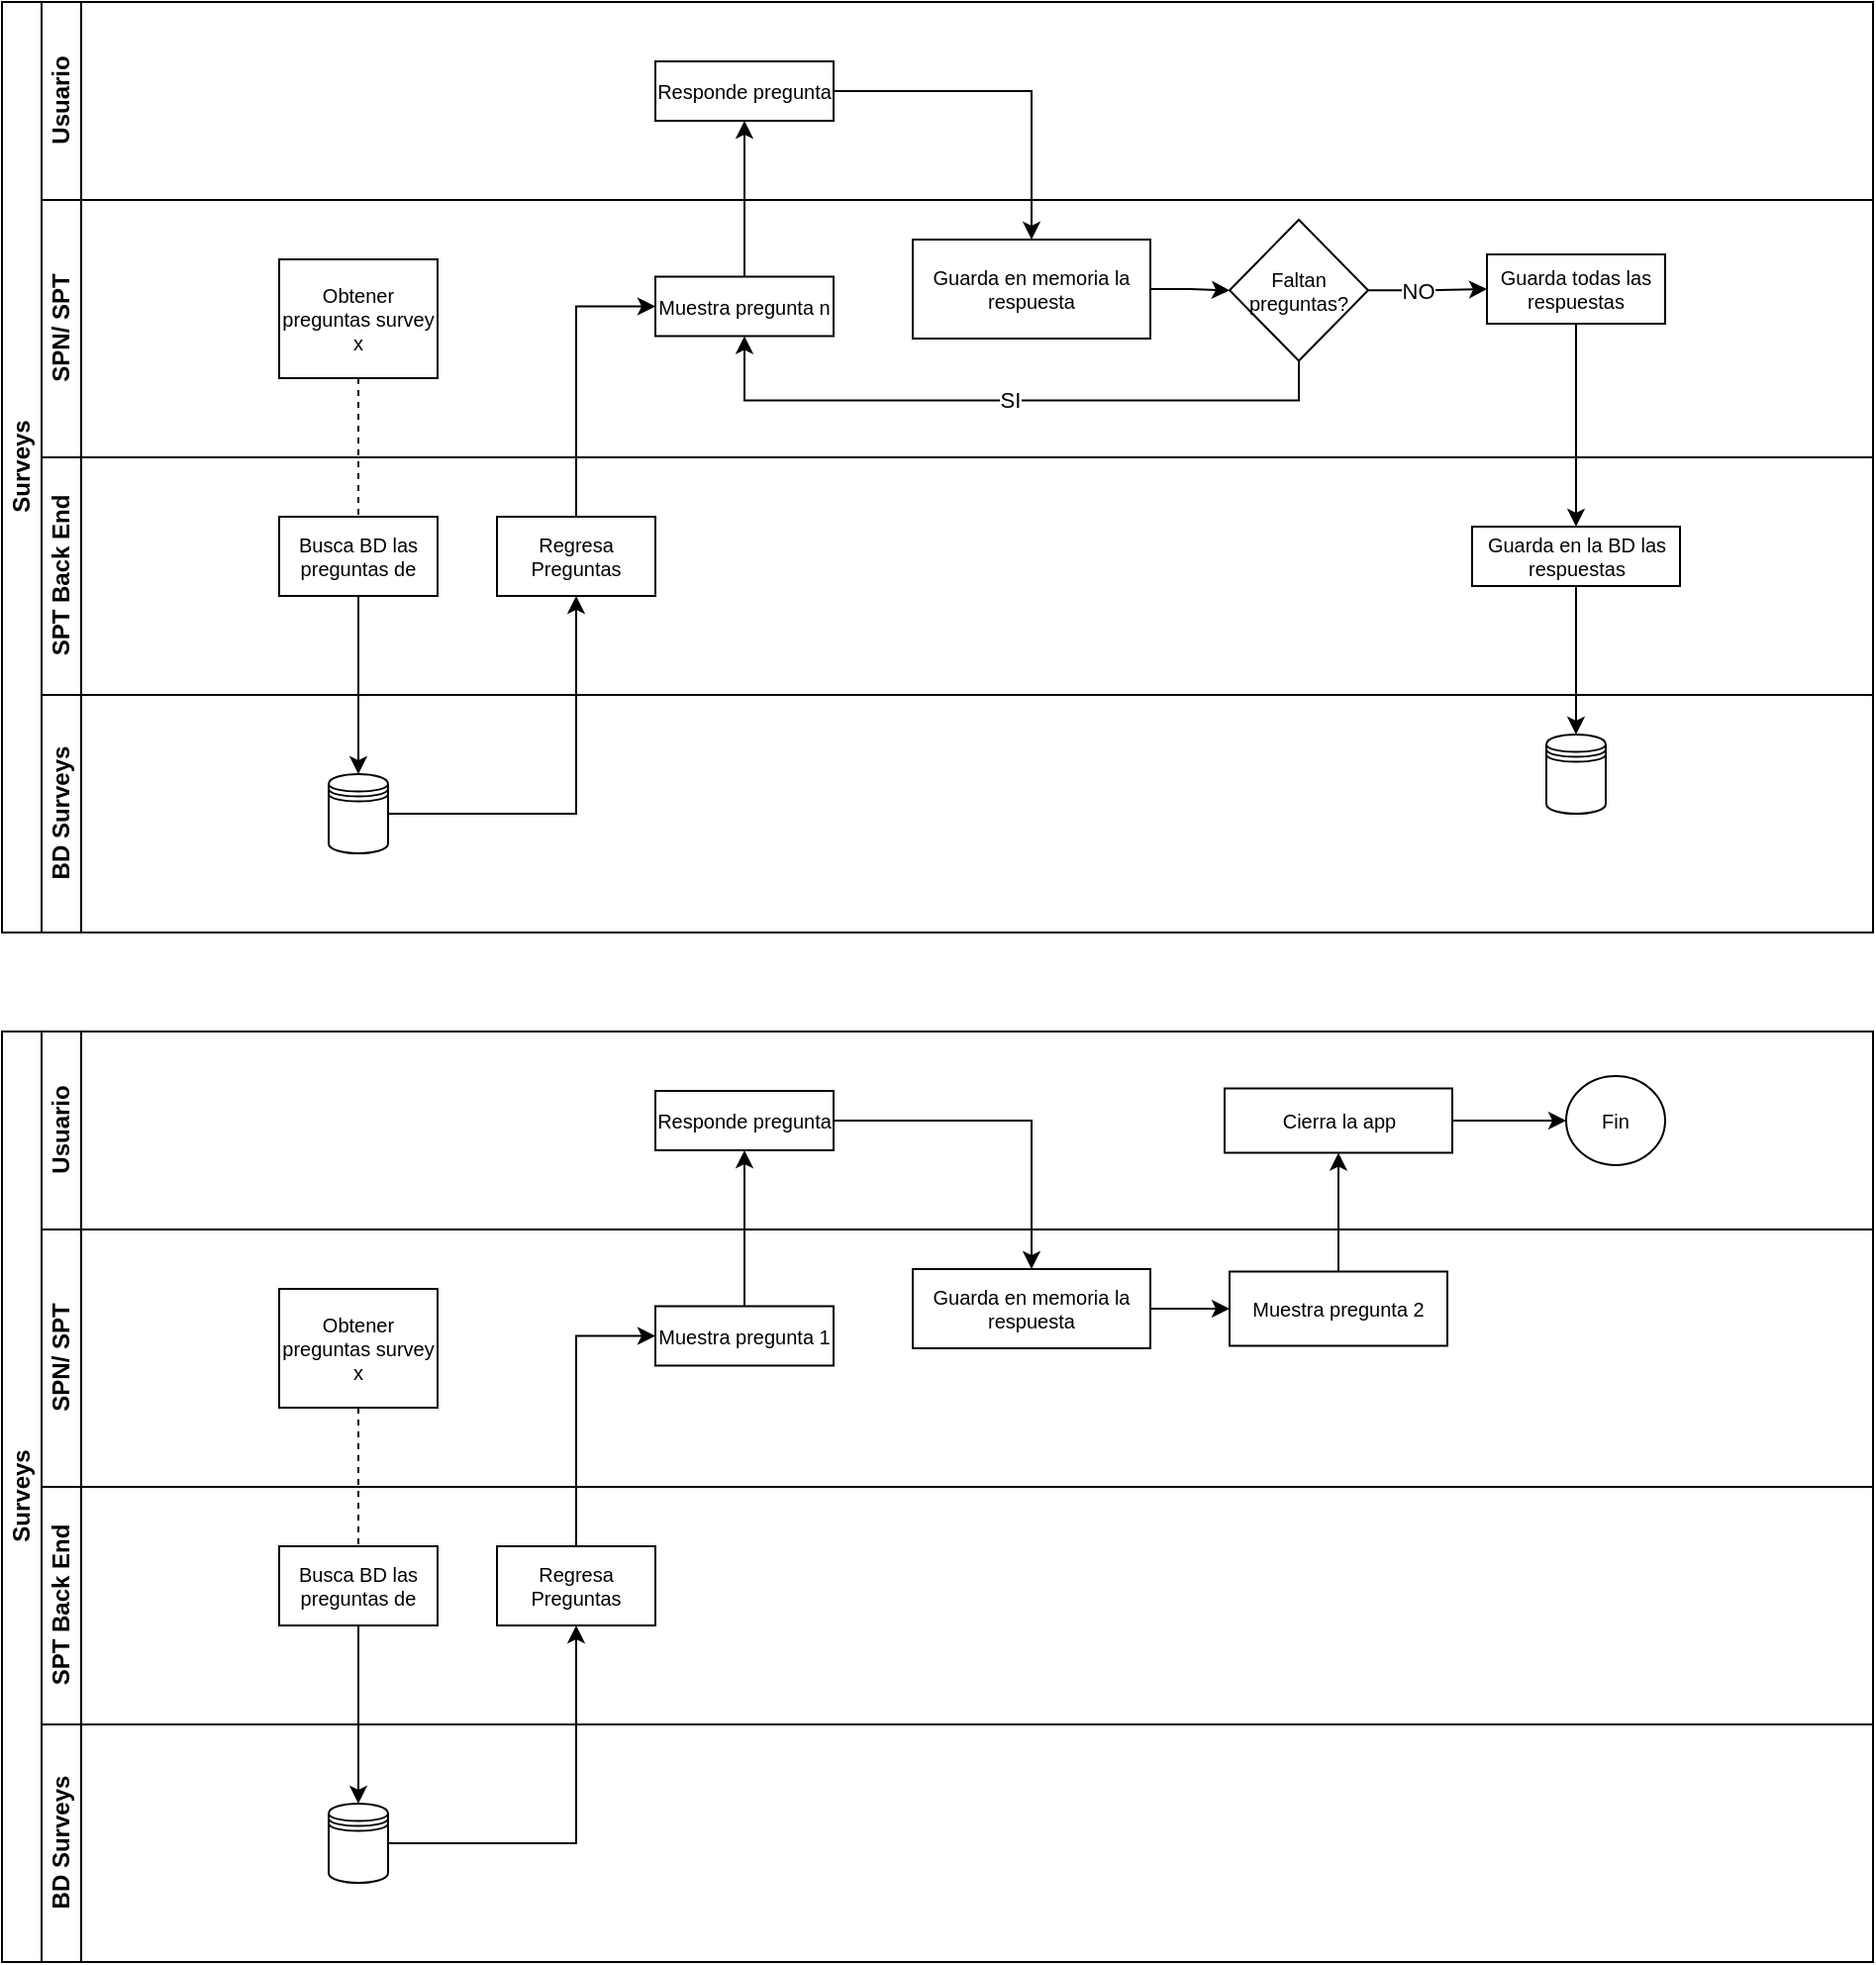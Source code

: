 <mxfile version="23.1.5" type="github">
  <diagram id="prtHgNgQTEPvFCAcTncT" name="Page-1">
    <mxGraphModel dx="1536" dy="830" grid="1" gridSize="10" guides="1" tooltips="1" connect="1" arrows="1" fold="1" page="1" pageScale="1" pageWidth="827" pageHeight="1169" math="0" shadow="0">
      <root>
        <mxCell id="0" />
        <mxCell id="1" parent="0" />
        <mxCell id="dNxyNK7c78bLwvsdeMH5-19" value="Surveys" style="swimlane;html=1;childLayout=stackLayout;resizeParent=1;resizeParentMax=0;horizontal=0;startSize=20;horizontalStack=0;" parent="1" vertex="1">
          <mxGeometry x="120" y="120" width="945" height="470" as="geometry" />
        </mxCell>
        <mxCell id="dNxyNK7c78bLwvsdeMH5-27" value="" style="edgeStyle=orthogonalEdgeStyle;rounded=0;orthogonalLoop=1;jettySize=auto;html=1;dashed=1;endArrow=none;endFill=0;" parent="dNxyNK7c78bLwvsdeMH5-19" source="dNxyNK7c78bLwvsdeMH5-24" target="dNxyNK7c78bLwvsdeMH5-26" edge="1">
          <mxGeometry relative="1" as="geometry" />
        </mxCell>
        <mxCell id="37Fz3xNmjwRVtcNxeAjS-9" value="Usuario" style="swimlane;html=1;startSize=20;horizontal=0;" vertex="1" parent="dNxyNK7c78bLwvsdeMH5-19">
          <mxGeometry x="20" width="925" height="100" as="geometry" />
        </mxCell>
        <mxCell id="37Fz3xNmjwRVtcNxeAjS-11" value="Responde pregunta" style="whiteSpace=wrap;html=1;fontSize=10;" vertex="1" parent="37Fz3xNmjwRVtcNxeAjS-9">
          <mxGeometry x="310" y="30" width="90" height="30" as="geometry" />
        </mxCell>
        <mxCell id="dNxyNK7c78bLwvsdeMH5-20" value="SPN/ SPT" style="swimlane;html=1;startSize=20;horizontal=0;" parent="dNxyNK7c78bLwvsdeMH5-19" vertex="1">
          <mxGeometry x="20" y="100" width="925" height="130" as="geometry" />
        </mxCell>
        <mxCell id="dNxyNK7c78bLwvsdeMH5-24" value="Obtener preguntas survey x" style="rounded=0;whiteSpace=wrap;html=1;fontFamily=Helvetica;fontSize=10;fontColor=#000000;align=center;" parent="dNxyNK7c78bLwvsdeMH5-20" vertex="1">
          <mxGeometry x="120" y="30" width="80" height="60" as="geometry" />
        </mxCell>
        <mxCell id="37Fz3xNmjwRVtcNxeAjS-6" value="Muestra pregunta n" style="whiteSpace=wrap;html=1;fontSize=10;" vertex="1" parent="dNxyNK7c78bLwvsdeMH5-20">
          <mxGeometry x="310" y="38.75" width="90" height="30" as="geometry" />
        </mxCell>
        <mxCell id="37Fz3xNmjwRVtcNxeAjS-12" value="Guarda en memoria la respuesta" style="whiteSpace=wrap;html=1;fontSize=10;" vertex="1" parent="dNxyNK7c78bLwvsdeMH5-20">
          <mxGeometry x="440" y="20" width="120" height="50" as="geometry" />
        </mxCell>
        <mxCell id="37Fz3xNmjwRVtcNxeAjS-22" value="" style="edgeStyle=orthogonalEdgeStyle;rounded=0;orthogonalLoop=1;jettySize=auto;html=1;" edge="1" parent="dNxyNK7c78bLwvsdeMH5-20" source="37Fz3xNmjwRVtcNxeAjS-14" target="37Fz3xNmjwRVtcNxeAjS-21">
          <mxGeometry relative="1" as="geometry" />
        </mxCell>
        <mxCell id="37Fz3xNmjwRVtcNxeAjS-31" value="NO" style="edgeLabel;html=1;align=center;verticalAlign=middle;resizable=0;points=[];" vertex="1" connectable="0" parent="37Fz3xNmjwRVtcNxeAjS-22">
          <mxGeometry x="-0.196" relative="1" as="geometry">
            <mxPoint as="offset" />
          </mxGeometry>
        </mxCell>
        <mxCell id="37Fz3xNmjwRVtcNxeAjS-14" value="Faltan preguntas?" style="rhombus;whiteSpace=wrap;html=1;fontSize=10;" vertex="1" parent="dNxyNK7c78bLwvsdeMH5-20">
          <mxGeometry x="600" y="10" width="70" height="71.25" as="geometry" />
        </mxCell>
        <mxCell id="37Fz3xNmjwRVtcNxeAjS-15" value="" style="edgeStyle=orthogonalEdgeStyle;rounded=0;orthogonalLoop=1;jettySize=auto;html=1;" edge="1" parent="dNxyNK7c78bLwvsdeMH5-20" source="37Fz3xNmjwRVtcNxeAjS-12" target="37Fz3xNmjwRVtcNxeAjS-14">
          <mxGeometry relative="1" as="geometry" />
        </mxCell>
        <mxCell id="37Fz3xNmjwRVtcNxeAjS-20" value="SI" style="edgeStyle=orthogonalEdgeStyle;rounded=0;orthogonalLoop=1;jettySize=auto;html=1;entryX=0.5;entryY=1;entryDx=0;entryDy=0;exitX=0.5;exitY=1;exitDx=0;exitDy=0;" edge="1" parent="dNxyNK7c78bLwvsdeMH5-20" source="37Fz3xNmjwRVtcNxeAjS-14" target="37Fz3xNmjwRVtcNxeAjS-6">
          <mxGeometry relative="1" as="geometry" />
        </mxCell>
        <mxCell id="37Fz3xNmjwRVtcNxeAjS-21" value="Guarda todas las respuestas" style="whiteSpace=wrap;html=1;fontSize=10;" vertex="1" parent="dNxyNK7c78bLwvsdeMH5-20">
          <mxGeometry x="730" y="27.5" width="90" height="35" as="geometry" />
        </mxCell>
        <mxCell id="dNxyNK7c78bLwvsdeMH5-21" value="SPT Back End" style="swimlane;html=1;startSize=20;horizontal=0;" parent="dNxyNK7c78bLwvsdeMH5-19" vertex="1">
          <mxGeometry x="20" y="230" width="925" height="120" as="geometry" />
        </mxCell>
        <mxCell id="dNxyNK7c78bLwvsdeMH5-26" value="Busca BD las preguntas de" style="rounded=0;whiteSpace=wrap;html=1;fontFamily=Helvetica;fontSize=10;fontColor=#000000;align=center;" parent="dNxyNK7c78bLwvsdeMH5-21" vertex="1">
          <mxGeometry x="120" y="30" width="80" height="40" as="geometry" />
        </mxCell>
        <mxCell id="37Fz3xNmjwRVtcNxeAjS-4" value="Regresa Preguntas" style="whiteSpace=wrap;html=1;fontSize=10;" vertex="1" parent="dNxyNK7c78bLwvsdeMH5-21">
          <mxGeometry x="230" y="30" width="80" height="40" as="geometry" />
        </mxCell>
        <mxCell id="37Fz3xNmjwRVtcNxeAjS-25" value="Guarda en la BD las respuestas" style="whiteSpace=wrap;html=1;fontSize=10;" vertex="1" parent="dNxyNK7c78bLwvsdeMH5-21">
          <mxGeometry x="722.5" y="35" width="105" height="30" as="geometry" />
        </mxCell>
        <mxCell id="dNxyNK7c78bLwvsdeMH5-22" value="BD Surveys" style="swimlane;html=1;startSize=20;horizontal=0;" parent="dNxyNK7c78bLwvsdeMH5-19" vertex="1">
          <mxGeometry x="20" y="350" width="925" height="120" as="geometry" />
        </mxCell>
        <mxCell id="37Fz3xNmjwRVtcNxeAjS-1" value="" style="shape=datastore;whiteSpace=wrap;html=1;" vertex="1" parent="dNxyNK7c78bLwvsdeMH5-22">
          <mxGeometry x="145" y="40" width="30" height="40" as="geometry" />
        </mxCell>
        <mxCell id="37Fz3xNmjwRVtcNxeAjS-27" value="" style="shape=datastore;whiteSpace=wrap;html=1;" vertex="1" parent="dNxyNK7c78bLwvsdeMH5-22">
          <mxGeometry x="760" y="20" width="30" height="40" as="geometry" />
        </mxCell>
        <mxCell id="37Fz3xNmjwRVtcNxeAjS-2" style="edgeStyle=orthogonalEdgeStyle;rounded=0;orthogonalLoop=1;jettySize=auto;html=1;" edge="1" parent="dNxyNK7c78bLwvsdeMH5-19" source="dNxyNK7c78bLwvsdeMH5-26" target="37Fz3xNmjwRVtcNxeAjS-1">
          <mxGeometry relative="1" as="geometry" />
        </mxCell>
        <mxCell id="37Fz3xNmjwRVtcNxeAjS-5" value="" style="edgeStyle=orthogonalEdgeStyle;rounded=0;orthogonalLoop=1;jettySize=auto;html=1;" edge="1" parent="dNxyNK7c78bLwvsdeMH5-19" source="37Fz3xNmjwRVtcNxeAjS-1" target="37Fz3xNmjwRVtcNxeAjS-4">
          <mxGeometry relative="1" as="geometry" />
        </mxCell>
        <mxCell id="37Fz3xNmjwRVtcNxeAjS-8" style="edgeStyle=orthogonalEdgeStyle;rounded=0;orthogonalLoop=1;jettySize=auto;html=1;exitX=0.5;exitY=0;exitDx=0;exitDy=0;entryX=0;entryY=0.5;entryDx=0;entryDy=0;" edge="1" parent="dNxyNK7c78bLwvsdeMH5-19" source="37Fz3xNmjwRVtcNxeAjS-4" target="37Fz3xNmjwRVtcNxeAjS-6">
          <mxGeometry relative="1" as="geometry" />
        </mxCell>
        <mxCell id="37Fz3xNmjwRVtcNxeAjS-13" style="edgeStyle=orthogonalEdgeStyle;rounded=0;orthogonalLoop=1;jettySize=auto;html=1;entryX=0.5;entryY=0;entryDx=0;entryDy=0;" edge="1" parent="dNxyNK7c78bLwvsdeMH5-19" source="37Fz3xNmjwRVtcNxeAjS-11" target="37Fz3xNmjwRVtcNxeAjS-12">
          <mxGeometry relative="1" as="geometry" />
        </mxCell>
        <mxCell id="37Fz3xNmjwRVtcNxeAjS-10" style="edgeStyle=orthogonalEdgeStyle;rounded=0;orthogonalLoop=1;jettySize=auto;html=1;exitX=0.5;exitY=0;exitDx=0;exitDy=0;entryX=0.5;entryY=1;entryDx=0;entryDy=0;" edge="1" parent="dNxyNK7c78bLwvsdeMH5-19" source="37Fz3xNmjwRVtcNxeAjS-6" target="37Fz3xNmjwRVtcNxeAjS-11">
          <mxGeometry relative="1" as="geometry">
            <mxPoint x="375" y="70" as="targetPoint" />
          </mxGeometry>
        </mxCell>
        <mxCell id="37Fz3xNmjwRVtcNxeAjS-26" value="" style="edgeStyle=orthogonalEdgeStyle;rounded=0;orthogonalLoop=1;jettySize=auto;html=1;" edge="1" parent="dNxyNK7c78bLwvsdeMH5-19" source="37Fz3xNmjwRVtcNxeAjS-21" target="37Fz3xNmjwRVtcNxeAjS-25">
          <mxGeometry relative="1" as="geometry" />
        </mxCell>
        <mxCell id="37Fz3xNmjwRVtcNxeAjS-28" style="edgeStyle=orthogonalEdgeStyle;rounded=0;orthogonalLoop=1;jettySize=auto;html=1;entryX=0.5;entryY=0;entryDx=0;entryDy=0;" edge="1" parent="dNxyNK7c78bLwvsdeMH5-19" source="37Fz3xNmjwRVtcNxeAjS-25" target="37Fz3xNmjwRVtcNxeAjS-27">
          <mxGeometry relative="1" as="geometry" />
        </mxCell>
        <mxCell id="37Fz3xNmjwRVtcNxeAjS-32" value="Surveys" style="swimlane;html=1;childLayout=stackLayout;resizeParent=1;resizeParentMax=0;horizontal=0;startSize=20;horizontalStack=0;" vertex="1" parent="1">
          <mxGeometry x="120" y="640" width="945" height="470" as="geometry" />
        </mxCell>
        <mxCell id="37Fz3xNmjwRVtcNxeAjS-33" value="" style="edgeStyle=orthogonalEdgeStyle;rounded=0;orthogonalLoop=1;jettySize=auto;html=1;dashed=1;endArrow=none;endFill=0;" edge="1" parent="37Fz3xNmjwRVtcNxeAjS-32" source="37Fz3xNmjwRVtcNxeAjS-37" target="37Fz3xNmjwRVtcNxeAjS-47">
          <mxGeometry relative="1" as="geometry" />
        </mxCell>
        <mxCell id="37Fz3xNmjwRVtcNxeAjS-34" value="Usuario" style="swimlane;html=1;startSize=20;horizontal=0;" vertex="1" parent="37Fz3xNmjwRVtcNxeAjS-32">
          <mxGeometry x="20" width="925" height="100" as="geometry" />
        </mxCell>
        <mxCell id="37Fz3xNmjwRVtcNxeAjS-35" value="Responde pregunta" style="whiteSpace=wrap;html=1;fontSize=10;" vertex="1" parent="37Fz3xNmjwRVtcNxeAjS-34">
          <mxGeometry x="310" y="30" width="90" height="30" as="geometry" />
        </mxCell>
        <mxCell id="37Fz3xNmjwRVtcNxeAjS-66" value="" style="edgeStyle=orthogonalEdgeStyle;rounded=0;orthogonalLoop=1;jettySize=auto;html=1;" edge="1" parent="37Fz3xNmjwRVtcNxeAjS-34" source="37Fz3xNmjwRVtcNxeAjS-63" target="37Fz3xNmjwRVtcNxeAjS-65">
          <mxGeometry relative="1" as="geometry" />
        </mxCell>
        <mxCell id="37Fz3xNmjwRVtcNxeAjS-63" value="Cierra la app" style="whiteSpace=wrap;html=1;fontSize=10;" vertex="1" parent="37Fz3xNmjwRVtcNxeAjS-34">
          <mxGeometry x="597.5" y="28.75" width="115" height="32.5" as="geometry" />
        </mxCell>
        <mxCell id="37Fz3xNmjwRVtcNxeAjS-65" value="Fin" style="ellipse;whiteSpace=wrap;html=1;fontSize=10;" vertex="1" parent="37Fz3xNmjwRVtcNxeAjS-34">
          <mxGeometry x="770" y="22.5" width="50" height="45" as="geometry" />
        </mxCell>
        <mxCell id="37Fz3xNmjwRVtcNxeAjS-36" value="SPN/ SPT" style="swimlane;html=1;startSize=20;horizontal=0;" vertex="1" parent="37Fz3xNmjwRVtcNxeAjS-32">
          <mxGeometry x="20" y="100" width="925" height="130" as="geometry" />
        </mxCell>
        <mxCell id="37Fz3xNmjwRVtcNxeAjS-37" value="Obtener preguntas survey x" style="rounded=0;whiteSpace=wrap;html=1;fontFamily=Helvetica;fontSize=10;fontColor=#000000;align=center;" vertex="1" parent="37Fz3xNmjwRVtcNxeAjS-36">
          <mxGeometry x="120" y="30" width="80" height="60" as="geometry" />
        </mxCell>
        <mxCell id="37Fz3xNmjwRVtcNxeAjS-38" value="Muestra pregunta 1" style="whiteSpace=wrap;html=1;fontSize=10;" vertex="1" parent="37Fz3xNmjwRVtcNxeAjS-36">
          <mxGeometry x="310" y="38.75" width="90" height="30" as="geometry" />
        </mxCell>
        <mxCell id="37Fz3xNmjwRVtcNxeAjS-62" value="" style="edgeStyle=orthogonalEdgeStyle;rounded=0;orthogonalLoop=1;jettySize=auto;html=1;" edge="1" parent="37Fz3xNmjwRVtcNxeAjS-36" source="37Fz3xNmjwRVtcNxeAjS-39" target="37Fz3xNmjwRVtcNxeAjS-61">
          <mxGeometry relative="1" as="geometry" />
        </mxCell>
        <mxCell id="37Fz3xNmjwRVtcNxeAjS-39" value="Guarda en memoria la respuesta" style="whiteSpace=wrap;html=1;fontSize=10;" vertex="1" parent="37Fz3xNmjwRVtcNxeAjS-36">
          <mxGeometry x="440" y="20" width="120" height="40" as="geometry" />
        </mxCell>
        <mxCell id="37Fz3xNmjwRVtcNxeAjS-61" value="Muestra pregunta 2" style="whiteSpace=wrap;html=1;fontSize=10;" vertex="1" parent="37Fz3xNmjwRVtcNxeAjS-36">
          <mxGeometry x="600" y="21.25" width="110" height="37.5" as="geometry" />
        </mxCell>
        <mxCell id="37Fz3xNmjwRVtcNxeAjS-46" value="SPT Back End" style="swimlane;html=1;startSize=20;horizontal=0;" vertex="1" parent="37Fz3xNmjwRVtcNxeAjS-32">
          <mxGeometry x="20" y="230" width="925" height="120" as="geometry" />
        </mxCell>
        <mxCell id="37Fz3xNmjwRVtcNxeAjS-47" value="Busca BD las preguntas de" style="rounded=0;whiteSpace=wrap;html=1;fontFamily=Helvetica;fontSize=10;fontColor=#000000;align=center;" vertex="1" parent="37Fz3xNmjwRVtcNxeAjS-46">
          <mxGeometry x="120" y="30" width="80" height="40" as="geometry" />
        </mxCell>
        <mxCell id="37Fz3xNmjwRVtcNxeAjS-48" value="Regresa Preguntas" style="whiteSpace=wrap;html=1;fontSize=10;" vertex="1" parent="37Fz3xNmjwRVtcNxeAjS-46">
          <mxGeometry x="230" y="30" width="80" height="40" as="geometry" />
        </mxCell>
        <mxCell id="37Fz3xNmjwRVtcNxeAjS-50" value="BD Surveys" style="swimlane;html=1;startSize=20;horizontal=0;" vertex="1" parent="37Fz3xNmjwRVtcNxeAjS-32">
          <mxGeometry x="20" y="350" width="925" height="120" as="geometry" />
        </mxCell>
        <mxCell id="37Fz3xNmjwRVtcNxeAjS-51" value="" style="shape=datastore;whiteSpace=wrap;html=1;" vertex="1" parent="37Fz3xNmjwRVtcNxeAjS-50">
          <mxGeometry x="145" y="40" width="30" height="40" as="geometry" />
        </mxCell>
        <mxCell id="37Fz3xNmjwRVtcNxeAjS-53" style="edgeStyle=orthogonalEdgeStyle;rounded=0;orthogonalLoop=1;jettySize=auto;html=1;" edge="1" parent="37Fz3xNmjwRVtcNxeAjS-32" source="37Fz3xNmjwRVtcNxeAjS-47" target="37Fz3xNmjwRVtcNxeAjS-51">
          <mxGeometry relative="1" as="geometry" />
        </mxCell>
        <mxCell id="37Fz3xNmjwRVtcNxeAjS-54" value="" style="edgeStyle=orthogonalEdgeStyle;rounded=0;orthogonalLoop=1;jettySize=auto;html=1;" edge="1" parent="37Fz3xNmjwRVtcNxeAjS-32" source="37Fz3xNmjwRVtcNxeAjS-51" target="37Fz3xNmjwRVtcNxeAjS-48">
          <mxGeometry relative="1" as="geometry" />
        </mxCell>
        <mxCell id="37Fz3xNmjwRVtcNxeAjS-55" style="edgeStyle=orthogonalEdgeStyle;rounded=0;orthogonalLoop=1;jettySize=auto;html=1;exitX=0.5;exitY=0;exitDx=0;exitDy=0;entryX=0;entryY=0.5;entryDx=0;entryDy=0;" edge="1" parent="37Fz3xNmjwRVtcNxeAjS-32" source="37Fz3xNmjwRVtcNxeAjS-48" target="37Fz3xNmjwRVtcNxeAjS-38">
          <mxGeometry relative="1" as="geometry" />
        </mxCell>
        <mxCell id="37Fz3xNmjwRVtcNxeAjS-56" style="edgeStyle=orthogonalEdgeStyle;rounded=0;orthogonalLoop=1;jettySize=auto;html=1;entryX=0.5;entryY=0;entryDx=0;entryDy=0;" edge="1" parent="37Fz3xNmjwRVtcNxeAjS-32" source="37Fz3xNmjwRVtcNxeAjS-35" target="37Fz3xNmjwRVtcNxeAjS-39">
          <mxGeometry relative="1" as="geometry" />
        </mxCell>
        <mxCell id="37Fz3xNmjwRVtcNxeAjS-57" style="edgeStyle=orthogonalEdgeStyle;rounded=0;orthogonalLoop=1;jettySize=auto;html=1;exitX=0.5;exitY=0;exitDx=0;exitDy=0;entryX=0.5;entryY=1;entryDx=0;entryDy=0;" edge="1" parent="37Fz3xNmjwRVtcNxeAjS-32" source="37Fz3xNmjwRVtcNxeAjS-38" target="37Fz3xNmjwRVtcNxeAjS-35">
          <mxGeometry relative="1" as="geometry">
            <mxPoint x="375" y="70" as="targetPoint" />
          </mxGeometry>
        </mxCell>
        <mxCell id="37Fz3xNmjwRVtcNxeAjS-64" value="" style="edgeStyle=orthogonalEdgeStyle;rounded=0;orthogonalLoop=1;jettySize=auto;html=1;" edge="1" parent="37Fz3xNmjwRVtcNxeAjS-32" source="37Fz3xNmjwRVtcNxeAjS-61" target="37Fz3xNmjwRVtcNxeAjS-63">
          <mxGeometry relative="1" as="geometry" />
        </mxCell>
      </root>
    </mxGraphModel>
  </diagram>
</mxfile>
